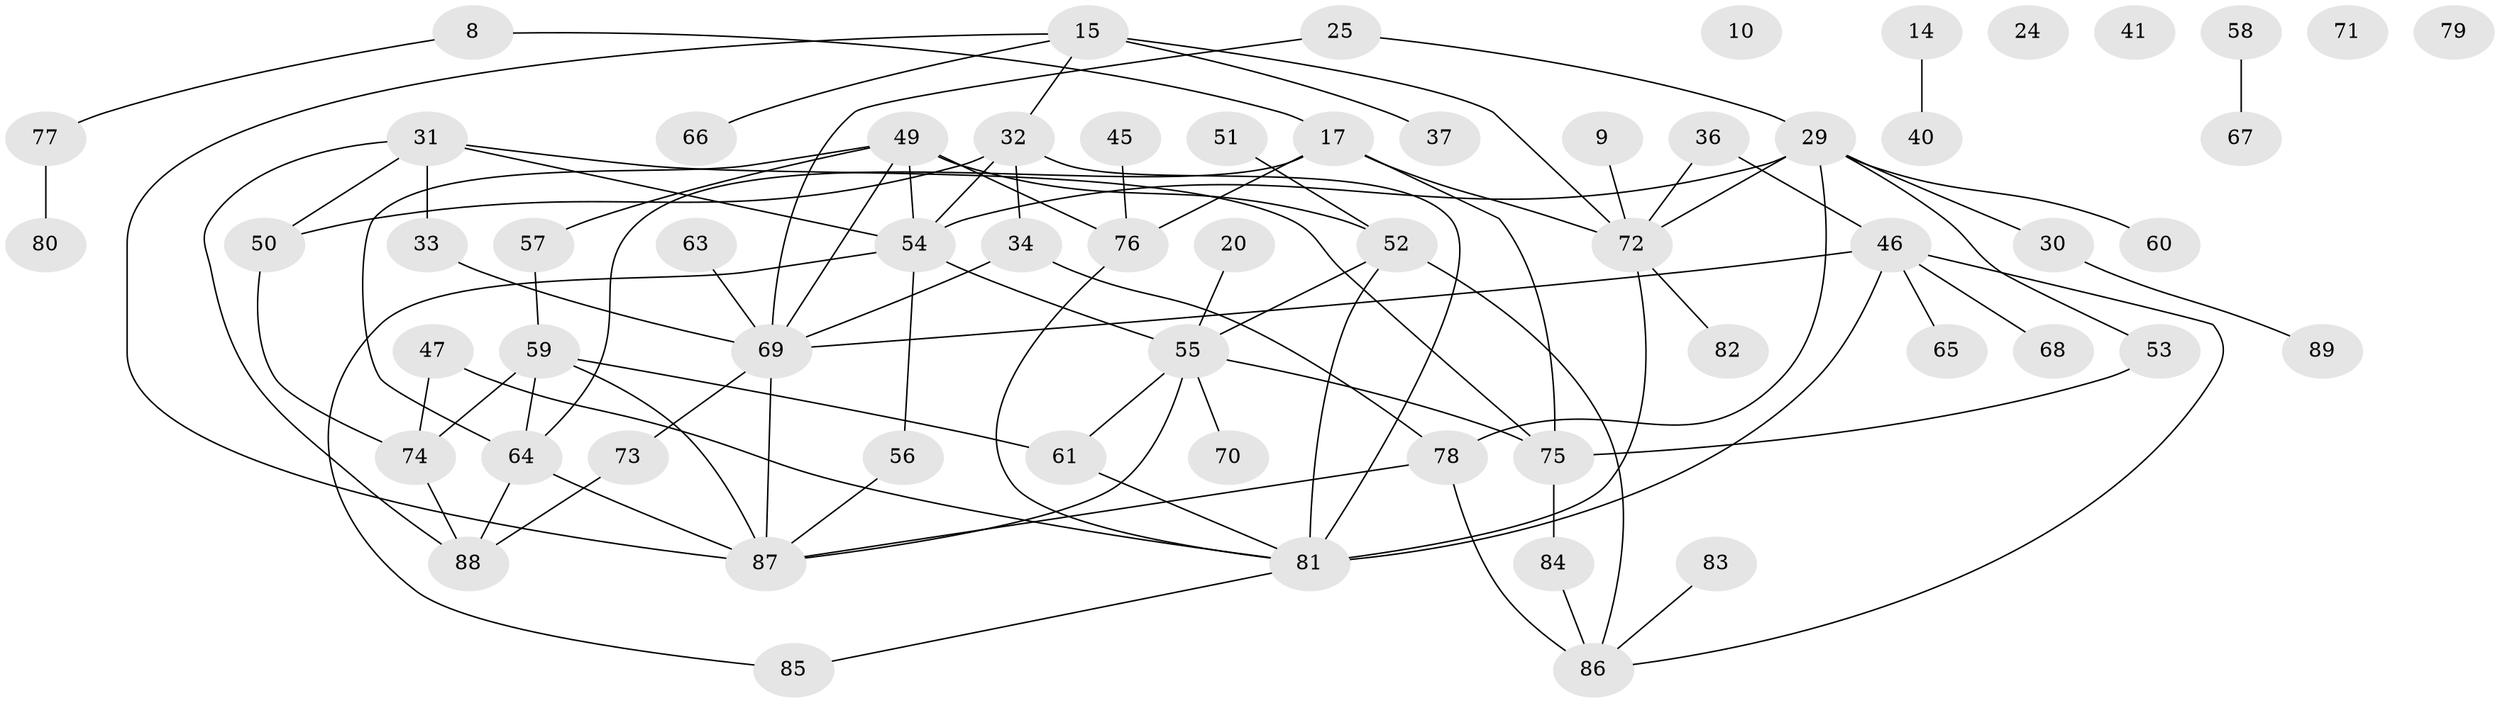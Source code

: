 // original degree distribution, {4: 0.14606741573033707, 2: 0.21348314606741572, 1: 0.2247191011235955, 5: 0.14606741573033707, 0: 0.056179775280898875, 3: 0.14606741573033707, 6: 0.02247191011235955, 7: 0.02247191011235955, 8: 0.02247191011235955}
// Generated by graph-tools (version 1.1) at 2025/42/03/04/25 21:42:37]
// undirected, 62 vertices, 89 edges
graph export_dot {
graph [start="1"]
  node [color=gray90,style=filled];
  8;
  9;
  10;
  14;
  15 [super="+6"];
  17;
  20;
  24;
  25;
  29 [super="+16+23+28"];
  30;
  31;
  32;
  33;
  34;
  36;
  37;
  40;
  41;
  45;
  46 [super="+44"];
  47;
  49;
  50;
  51;
  52;
  53;
  54 [super="+12"];
  55 [super="+19+38"];
  56;
  57;
  58;
  59 [super="+7"];
  60;
  61;
  63;
  64 [super="+39+42"];
  65;
  66;
  67;
  68;
  69 [super="+26"];
  70;
  71;
  72 [super="+1+22"];
  73 [super="+5"];
  74 [super="+48"];
  75;
  76;
  77;
  78;
  79;
  80;
  81 [super="+11"];
  82;
  83;
  84;
  85;
  86 [super="+43"];
  87 [super="+13+35"];
  88 [super="+62"];
  89;
  8 -- 17;
  8 -- 77;
  9 -- 72;
  14 -- 40;
  15 -- 32;
  15 -- 66;
  15 -- 37;
  15 -- 87;
  15 -- 72 [weight=2];
  17 -- 64;
  17 -- 75;
  17 -- 76;
  17 -- 72;
  20 -- 55;
  25 -- 69;
  25 -- 29;
  29 -- 78 [weight=3];
  29 -- 53;
  29 -- 54;
  29 -- 30;
  29 -- 60;
  29 -- 72;
  30 -- 89;
  31 -- 33;
  31 -- 50;
  31 -- 54;
  31 -- 75;
  31 -- 88;
  32 -- 34;
  32 -- 50;
  32 -- 54;
  32 -- 81;
  33 -- 69;
  34 -- 69;
  34 -- 78;
  36 -- 46;
  36 -- 72;
  45 -- 76;
  46 -- 68;
  46 -- 81 [weight=2];
  46 -- 65;
  46 -- 86;
  46 -- 69;
  47 -- 81;
  47 -- 74;
  49 -- 52;
  49 -- 54 [weight=2];
  49 -- 57;
  49 -- 64;
  49 -- 76;
  49 -- 69;
  50 -- 74;
  51 -- 52;
  52 -- 55;
  52 -- 81;
  52 -- 86;
  53 -- 75;
  54 -- 85;
  54 -- 56;
  54 -- 55;
  55 -- 70;
  55 -- 61;
  55 -- 87 [weight=2];
  55 -- 75;
  56 -- 87;
  57 -- 59;
  58 -- 67;
  59 -- 61;
  59 -- 74;
  59 -- 87;
  59 -- 64;
  61 -- 81;
  63 -- 69;
  64 -- 88 [weight=2];
  64 -- 87 [weight=3];
  69 -- 87;
  69 -- 73;
  72 -- 81;
  72 -- 82;
  73 -- 88;
  74 -- 88 [weight=2];
  75 -- 84;
  76 -- 81;
  77 -- 80;
  78 -- 86 [weight=2];
  78 -- 87 [weight=2];
  81 -- 85;
  83 -- 86;
  84 -- 86;
}
